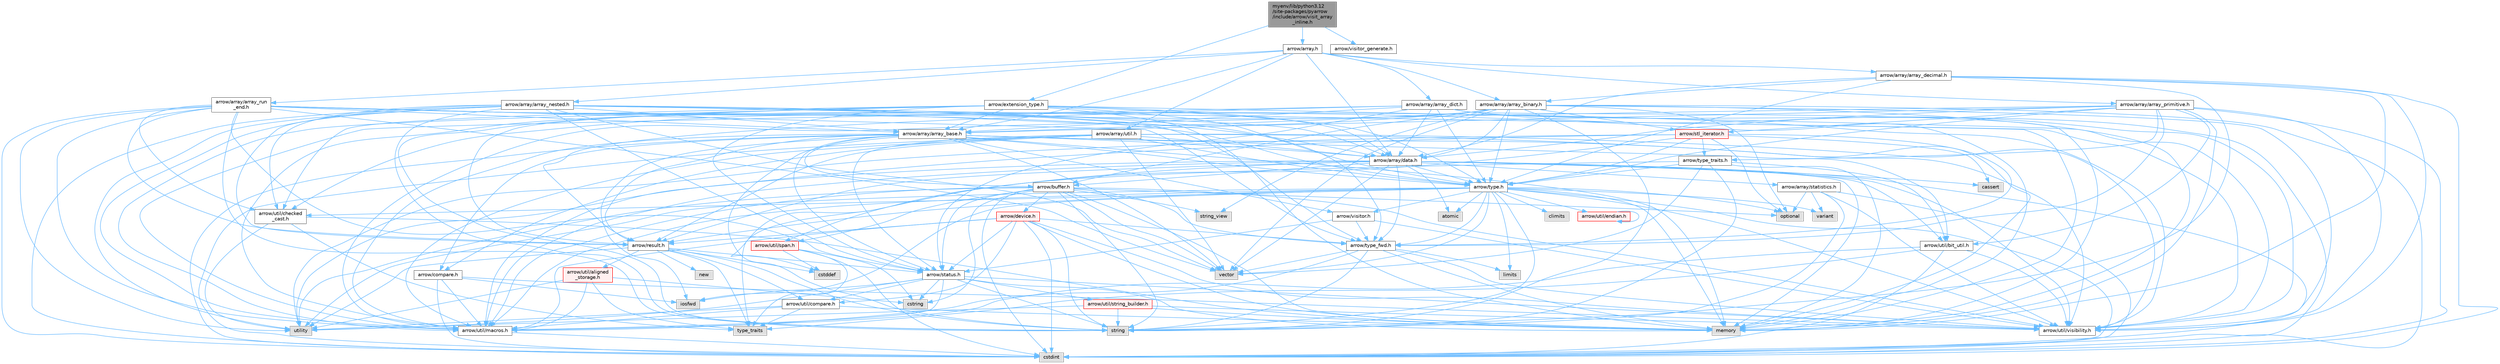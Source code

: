 digraph "myenv/lib/python3.12/site-packages/pyarrow/include/arrow/visit_array_inline.h"
{
 // LATEX_PDF_SIZE
  bgcolor="transparent";
  edge [fontname=Helvetica,fontsize=10,labelfontname=Helvetica,labelfontsize=10];
  node [fontname=Helvetica,fontsize=10,shape=box,height=0.2,width=0.4];
  Node1 [id="Node000001",label="myenv/lib/python3.12\l/site-packages/pyarrow\l/include/arrow/visit_array\l_inline.h",height=0.2,width=0.4,color="gray40", fillcolor="grey60", style="filled", fontcolor="black",tooltip=" "];
  Node1 -> Node2 [id="edge1_Node000001_Node000002",color="steelblue1",style="solid",tooltip=" "];
  Node2 [id="Node000002",label="arrow/array.h",height=0.2,width=0.4,color="grey40", fillcolor="white", style="filled",URL="$array_8h.html",tooltip=" "];
  Node2 -> Node3 [id="edge2_Node000002_Node000003",color="steelblue1",style="solid",tooltip=" "];
  Node3 [id="Node000003",label="arrow/array/array_base.h",height=0.2,width=0.4,color="grey40", fillcolor="white", style="filled",URL="$array__base_8h.html",tooltip=" "];
  Node3 -> Node4 [id="edge3_Node000003_Node000004",color="steelblue1",style="solid",tooltip=" "];
  Node4 [id="Node000004",label="cstdint",height=0.2,width=0.4,color="grey60", fillcolor="#E0E0E0", style="filled",tooltip=" "];
  Node3 -> Node5 [id="edge4_Node000003_Node000005",color="steelblue1",style="solid",tooltip=" "];
  Node5 [id="Node000005",label="iosfwd",height=0.2,width=0.4,color="grey60", fillcolor="#E0E0E0", style="filled",tooltip=" "];
  Node3 -> Node6 [id="edge5_Node000003_Node000006",color="steelblue1",style="solid",tooltip=" "];
  Node6 [id="Node000006",label="memory",height=0.2,width=0.4,color="grey60", fillcolor="#E0E0E0", style="filled",tooltip=" "];
  Node3 -> Node7 [id="edge6_Node000003_Node000007",color="steelblue1",style="solid",tooltip=" "];
  Node7 [id="Node000007",label="string",height=0.2,width=0.4,color="grey60", fillcolor="#E0E0E0", style="filled",tooltip=" "];
  Node3 -> Node8 [id="edge7_Node000003_Node000008",color="steelblue1",style="solid",tooltip=" "];
  Node8 [id="Node000008",label="vector",height=0.2,width=0.4,color="grey60", fillcolor="#E0E0E0", style="filled",tooltip=" "];
  Node3 -> Node9 [id="edge8_Node000003_Node000009",color="steelblue1",style="solid",tooltip=" "];
  Node9 [id="Node000009",label="arrow/array/data.h",height=0.2,width=0.4,color="grey40", fillcolor="white", style="filled",URL="$data_8h.html",tooltip=" "];
  Node9 -> Node10 [id="edge9_Node000009_Node000010",color="steelblue1",style="solid",tooltip=" "];
  Node10 [id="Node000010",label="atomic",height=0.2,width=0.4,color="grey60", fillcolor="#E0E0E0", style="filled",tooltip=" "];
  Node9 -> Node11 [id="edge10_Node000009_Node000011",color="steelblue1",style="solid",tooltip=" "];
  Node11 [id="Node000011",label="cassert",height=0.2,width=0.4,color="grey60", fillcolor="#E0E0E0", style="filled",tooltip=" "];
  Node9 -> Node4 [id="edge11_Node000009_Node000004",color="steelblue1",style="solid",tooltip=" "];
  Node9 -> Node6 [id="edge12_Node000009_Node000006",color="steelblue1",style="solid",tooltip=" "];
  Node9 -> Node12 [id="edge13_Node000009_Node000012",color="steelblue1",style="solid",tooltip=" "];
  Node12 [id="Node000012",label="utility",height=0.2,width=0.4,color="grey60", fillcolor="#E0E0E0", style="filled",tooltip=" "];
  Node9 -> Node8 [id="edge14_Node000009_Node000008",color="steelblue1",style="solid",tooltip=" "];
  Node9 -> Node13 [id="edge15_Node000009_Node000013",color="steelblue1",style="solid",tooltip=" "];
  Node13 [id="Node000013",label="arrow/array/statistics.h",height=0.2,width=0.4,color="grey40", fillcolor="white", style="filled",URL="$arrow_2array_2statistics_8h.html",tooltip=" "];
  Node13 -> Node4 [id="edge16_Node000013_Node000004",color="steelblue1",style="solid",tooltip=" "];
  Node13 -> Node14 [id="edge17_Node000013_Node000014",color="steelblue1",style="solid",tooltip=" "];
  Node14 [id="Node000014",label="optional",height=0.2,width=0.4,color="grey60", fillcolor="#E0E0E0", style="filled",tooltip=" "];
  Node13 -> Node7 [id="edge18_Node000013_Node000007",color="steelblue1",style="solid",tooltip=" "];
  Node13 -> Node15 [id="edge19_Node000013_Node000015",color="steelblue1",style="solid",tooltip=" "];
  Node15 [id="Node000015",label="variant",height=0.2,width=0.4,color="grey60", fillcolor="#E0E0E0", style="filled",tooltip=" "];
  Node13 -> Node16 [id="edge20_Node000013_Node000016",color="steelblue1",style="solid",tooltip=" "];
  Node16 [id="Node000016",label="arrow/util/visibility.h",height=0.2,width=0.4,color="grey40", fillcolor="white", style="filled",URL="$include_2arrow_2util_2visibility_8h.html",tooltip=" "];
  Node9 -> Node17 [id="edge21_Node000009_Node000017",color="steelblue1",style="solid",tooltip=" "];
  Node17 [id="Node000017",label="arrow/buffer.h",height=0.2,width=0.4,color="grey40", fillcolor="white", style="filled",URL="$buffer_8h.html",tooltip=" "];
  Node17 -> Node4 [id="edge22_Node000017_Node000004",color="steelblue1",style="solid",tooltip=" "];
  Node17 -> Node18 [id="edge23_Node000017_Node000018",color="steelblue1",style="solid",tooltip=" "];
  Node18 [id="Node000018",label="cstring",height=0.2,width=0.4,color="grey60", fillcolor="#E0E0E0", style="filled",tooltip=" "];
  Node17 -> Node6 [id="edge24_Node000017_Node000006",color="steelblue1",style="solid",tooltip=" "];
  Node17 -> Node14 [id="edge25_Node000017_Node000014",color="steelblue1",style="solid",tooltip=" "];
  Node17 -> Node7 [id="edge26_Node000017_Node000007",color="steelblue1",style="solid",tooltip=" "];
  Node17 -> Node19 [id="edge27_Node000017_Node000019",color="steelblue1",style="solid",tooltip=" "];
  Node19 [id="Node000019",label="string_view",height=0.2,width=0.4,color="grey60", fillcolor="#E0E0E0", style="filled",tooltip=" "];
  Node17 -> Node12 [id="edge28_Node000017_Node000012",color="steelblue1",style="solid",tooltip=" "];
  Node17 -> Node8 [id="edge29_Node000017_Node000008",color="steelblue1",style="solid",tooltip=" "];
  Node17 -> Node20 [id="edge30_Node000017_Node000020",color="steelblue1",style="solid",tooltip=" "];
  Node20 [id="Node000020",label="arrow/device.h",height=0.2,width=0.4,color="red", fillcolor="#FFF0F0", style="filled",URL="$device_8h.html",tooltip=" "];
  Node20 -> Node4 [id="edge31_Node000020_Node000004",color="steelblue1",style="solid",tooltip=" "];
  Node20 -> Node6 [id="edge32_Node000020_Node000006",color="steelblue1",style="solid",tooltip=" "];
  Node20 -> Node7 [id="edge33_Node000020_Node000007",color="steelblue1",style="solid",tooltip=" "];
  Node20 -> Node26 [id="edge34_Node000020_Node000026",color="steelblue1",style="solid",tooltip=" "];
  Node26 [id="Node000026",label="arrow/result.h",height=0.2,width=0.4,color="grey40", fillcolor="white", style="filled",URL="$result_8h.html",tooltip=" "];
  Node26 -> Node27 [id="edge35_Node000026_Node000027",color="steelblue1",style="solid",tooltip=" "];
  Node27 [id="Node000027",label="cstddef",height=0.2,width=0.4,color="grey60", fillcolor="#E0E0E0", style="filled",tooltip=" "];
  Node26 -> Node28 [id="edge36_Node000026_Node000028",color="steelblue1",style="solid",tooltip=" "];
  Node28 [id="Node000028",label="new",height=0.2,width=0.4,color="grey60", fillcolor="#E0E0E0", style="filled",tooltip=" "];
  Node26 -> Node7 [id="edge37_Node000026_Node000007",color="steelblue1",style="solid",tooltip=" "];
  Node26 -> Node29 [id="edge38_Node000026_Node000029",color="steelblue1",style="solid",tooltip=" "];
  Node29 [id="Node000029",label="type_traits",height=0.2,width=0.4,color="grey60", fillcolor="#E0E0E0", style="filled",tooltip=" "];
  Node26 -> Node12 [id="edge39_Node000026_Node000012",color="steelblue1",style="solid",tooltip=" "];
  Node26 -> Node30 [id="edge40_Node000026_Node000030",color="steelblue1",style="solid",tooltip=" "];
  Node30 [id="Node000030",label="arrow/status.h",height=0.2,width=0.4,color="grey40", fillcolor="white", style="filled",URL="$status_8h.html",tooltip=" "];
  Node30 -> Node18 [id="edge41_Node000030_Node000018",color="steelblue1",style="solid",tooltip=" "];
  Node30 -> Node5 [id="edge42_Node000030_Node000005",color="steelblue1",style="solid",tooltip=" "];
  Node30 -> Node6 [id="edge43_Node000030_Node000006",color="steelblue1",style="solid",tooltip=" "];
  Node30 -> Node7 [id="edge44_Node000030_Node000007",color="steelblue1",style="solid",tooltip=" "];
  Node30 -> Node12 [id="edge45_Node000030_Node000012",color="steelblue1",style="solid",tooltip=" "];
  Node30 -> Node31 [id="edge46_Node000030_Node000031",color="steelblue1",style="solid",tooltip=" "];
  Node31 [id="Node000031",label="arrow/util/compare.h",height=0.2,width=0.4,color="grey40", fillcolor="white", style="filled",URL="$util_2compare_8h.html",tooltip=" "];
  Node31 -> Node6 [id="edge47_Node000031_Node000006",color="steelblue1",style="solid",tooltip=" "];
  Node31 -> Node29 [id="edge48_Node000031_Node000029",color="steelblue1",style="solid",tooltip=" "];
  Node31 -> Node12 [id="edge49_Node000031_Node000012",color="steelblue1",style="solid",tooltip=" "];
  Node31 -> Node25 [id="edge50_Node000031_Node000025",color="steelblue1",style="solid",tooltip=" "];
  Node25 [id="Node000025",label="arrow/util/macros.h",height=0.2,width=0.4,color="grey40", fillcolor="white", style="filled",URL="$macros_8h.html",tooltip=" "];
  Node25 -> Node4 [id="edge51_Node000025_Node000004",color="steelblue1",style="solid",tooltip=" "];
  Node30 -> Node25 [id="edge52_Node000030_Node000025",color="steelblue1",style="solid",tooltip=" "];
  Node30 -> Node32 [id="edge53_Node000030_Node000032",color="steelblue1",style="solid",tooltip=" "];
  Node32 [id="Node000032",label="arrow/util/string_builder.h",height=0.2,width=0.4,color="red", fillcolor="#FFF0F0", style="filled",URL="$string__builder_8h.html",tooltip=" "];
  Node32 -> Node6 [id="edge54_Node000032_Node000006",color="steelblue1",style="solid",tooltip=" "];
  Node32 -> Node7 [id="edge55_Node000032_Node000007",color="steelblue1",style="solid",tooltip=" "];
  Node32 -> Node12 [id="edge56_Node000032_Node000012",color="steelblue1",style="solid",tooltip=" "];
  Node32 -> Node16 [id="edge57_Node000032_Node000016",color="steelblue1",style="solid",tooltip=" "];
  Node30 -> Node16 [id="edge58_Node000030_Node000016",color="steelblue1",style="solid",tooltip=" "];
  Node26 -> Node34 [id="edge59_Node000026_Node000034",color="steelblue1",style="solid",tooltip=" "];
  Node34 [id="Node000034",label="arrow/util/aligned\l_storage.h",height=0.2,width=0.4,color="red", fillcolor="#FFF0F0", style="filled",URL="$aligned__storage_8h.html",tooltip=" "];
  Node34 -> Node18 [id="edge60_Node000034_Node000018",color="steelblue1",style="solid",tooltip=" "];
  Node34 -> Node29 [id="edge61_Node000034_Node000029",color="steelblue1",style="solid",tooltip=" "];
  Node34 -> Node12 [id="edge62_Node000034_Node000012",color="steelblue1",style="solid",tooltip=" "];
  Node34 -> Node25 [id="edge63_Node000034_Node000025",color="steelblue1",style="solid",tooltip=" "];
  Node26 -> Node31 [id="edge64_Node000026_Node000031",color="steelblue1",style="solid",tooltip=" "];
  Node20 -> Node30 [id="edge65_Node000020_Node000030",color="steelblue1",style="solid",tooltip=" "];
  Node20 -> Node23 [id="edge66_Node000020_Node000023",color="steelblue1",style="solid",tooltip=" "];
  Node23 [id="Node000023",label="arrow/type_fwd.h",height=0.2,width=0.4,color="grey40", fillcolor="white", style="filled",URL="$arrow_2type__fwd_8h.html",tooltip=" "];
  Node23 -> Node24 [id="edge67_Node000023_Node000024",color="steelblue1",style="solid",tooltip=" "];
  Node24 [id="Node000024",label="limits",height=0.2,width=0.4,color="grey60", fillcolor="#E0E0E0", style="filled",tooltip=" "];
  Node23 -> Node6 [id="edge68_Node000023_Node000006",color="steelblue1",style="solid",tooltip=" "];
  Node23 -> Node7 [id="edge69_Node000023_Node000007",color="steelblue1",style="solid",tooltip=" "];
  Node23 -> Node8 [id="edge70_Node000023_Node000008",color="steelblue1",style="solid",tooltip=" "];
  Node23 -> Node25 [id="edge71_Node000023_Node000025",color="steelblue1",style="solid",tooltip=" "];
  Node23 -> Node16 [id="edge72_Node000023_Node000016",color="steelblue1",style="solid",tooltip=" "];
  Node20 -> Node31 [id="edge73_Node000020_Node000031",color="steelblue1",style="solid",tooltip=" "];
  Node20 -> Node25 [id="edge74_Node000020_Node000025",color="steelblue1",style="solid",tooltip=" "];
  Node20 -> Node16 [id="edge75_Node000020_Node000016",color="steelblue1",style="solid",tooltip=" "];
  Node17 -> Node30 [id="edge76_Node000017_Node000030",color="steelblue1",style="solid",tooltip=" "];
  Node17 -> Node23 [id="edge77_Node000017_Node000023",color="steelblue1",style="solid",tooltip=" "];
  Node17 -> Node25 [id="edge78_Node000017_Node000025",color="steelblue1",style="solid",tooltip=" "];
  Node17 -> Node36 [id="edge79_Node000017_Node000036",color="steelblue1",style="solid",tooltip=" "];
  Node36 [id="Node000036",label="arrow/util/span.h",height=0.2,width=0.4,color="red", fillcolor="#FFF0F0", style="filled",URL="$span_8h.html",tooltip=" "];
  Node36 -> Node27 [id="edge80_Node000036_Node000027",color="steelblue1",style="solid",tooltip=" "];
  Node36 -> Node4 [id="edge81_Node000036_Node000004",color="steelblue1",style="solid",tooltip=" "];
  Node36 -> Node18 [id="edge82_Node000036_Node000018",color="steelblue1",style="solid",tooltip=" "];
  Node36 -> Node29 [id="edge83_Node000036_Node000029",color="steelblue1",style="solid",tooltip=" "];
  Node17 -> Node16 [id="edge84_Node000017_Node000016",color="steelblue1",style="solid",tooltip=" "];
  Node9 -> Node26 [id="edge85_Node000009_Node000026",color="steelblue1",style="solid",tooltip=" "];
  Node9 -> Node38 [id="edge86_Node000009_Node000038",color="steelblue1",style="solid",tooltip=" "];
  Node38 [id="Node000038",label="arrow/type.h",height=0.2,width=0.4,color="grey40", fillcolor="white", style="filled",URL="$type_8h.html",tooltip=" "];
  Node38 -> Node10 [id="edge87_Node000038_Node000010",color="steelblue1",style="solid",tooltip=" "];
  Node38 -> Node39 [id="edge88_Node000038_Node000039",color="steelblue1",style="solid",tooltip=" "];
  Node39 [id="Node000039",label="climits",height=0.2,width=0.4,color="grey60", fillcolor="#E0E0E0", style="filled",tooltip=" "];
  Node38 -> Node4 [id="edge89_Node000038_Node000004",color="steelblue1",style="solid",tooltip=" "];
  Node38 -> Node5 [id="edge90_Node000038_Node000005",color="steelblue1",style="solid",tooltip=" "];
  Node38 -> Node24 [id="edge91_Node000038_Node000024",color="steelblue1",style="solid",tooltip=" "];
  Node38 -> Node6 [id="edge92_Node000038_Node000006",color="steelblue1",style="solid",tooltip=" "];
  Node38 -> Node14 [id="edge93_Node000038_Node000014",color="steelblue1",style="solid",tooltip=" "];
  Node38 -> Node7 [id="edge94_Node000038_Node000007",color="steelblue1",style="solid",tooltip=" "];
  Node38 -> Node12 [id="edge95_Node000038_Node000012",color="steelblue1",style="solid",tooltip=" "];
  Node38 -> Node15 [id="edge96_Node000038_Node000015",color="steelblue1",style="solid",tooltip=" "];
  Node38 -> Node8 [id="edge97_Node000038_Node000008",color="steelblue1",style="solid",tooltip=" "];
  Node38 -> Node26 [id="edge98_Node000038_Node000026",color="steelblue1",style="solid",tooltip=" "];
  Node38 -> Node23 [id="edge99_Node000038_Node000023",color="steelblue1",style="solid",tooltip=" "];
  Node38 -> Node40 [id="edge100_Node000038_Node000040",color="steelblue1",style="solid",tooltip=" "];
  Node40 [id="Node000040",label="arrow/util/checked\l_cast.h",height=0.2,width=0.4,color="grey40", fillcolor="white", style="filled",URL="$checked__cast_8h.html",tooltip=" "];
  Node40 -> Node6 [id="edge101_Node000040_Node000006",color="steelblue1",style="solid",tooltip=" "];
  Node40 -> Node29 [id="edge102_Node000040_Node000029",color="steelblue1",style="solid",tooltip=" "];
  Node40 -> Node12 [id="edge103_Node000040_Node000012",color="steelblue1",style="solid",tooltip=" "];
  Node38 -> Node41 [id="edge104_Node000038_Node000041",color="steelblue1",style="solid",tooltip=" "];
  Node41 [id="Node000041",label="arrow/util/endian.h",height=0.2,width=0.4,color="red", fillcolor="#FFF0F0", style="filled",URL="$endian_8h.html",tooltip=" "];
  Node41 -> Node41 [id="edge105_Node000041_Node000041",color="steelblue1",style="solid",tooltip=" "];
  Node38 -> Node25 [id="edge106_Node000038_Node000025",color="steelblue1",style="solid",tooltip=" "];
  Node38 -> Node16 [id="edge107_Node000038_Node000016",color="steelblue1",style="solid",tooltip=" "];
  Node38 -> Node46 [id="edge108_Node000038_Node000046",color="steelblue1",style="solid",tooltip=" "];
  Node46 [id="Node000046",label="arrow/visitor.h",height=0.2,width=0.4,color="grey40", fillcolor="white", style="filled",URL="$visitor_8h.html",tooltip=" "];
  Node46 -> Node30 [id="edge109_Node000046_Node000030",color="steelblue1",style="solid",tooltip=" "];
  Node46 -> Node23 [id="edge110_Node000046_Node000023",color="steelblue1",style="solid",tooltip=" "];
  Node46 -> Node16 [id="edge111_Node000046_Node000016",color="steelblue1",style="solid",tooltip=" "];
  Node9 -> Node23 [id="edge112_Node000009_Node000023",color="steelblue1",style="solid",tooltip=" "];
  Node9 -> Node47 [id="edge113_Node000009_Node000047",color="steelblue1",style="solid",tooltip=" "];
  Node47 [id="Node000047",label="arrow/util/bit_util.h",height=0.2,width=0.4,color="grey40", fillcolor="white", style="filled",URL="$bit__util_8h.html",tooltip=" "];
  Node47 -> Node4 [id="edge114_Node000047_Node000004",color="steelblue1",style="solid",tooltip=" "];
  Node47 -> Node29 [id="edge115_Node000047_Node000029",color="steelblue1",style="solid",tooltip=" "];
  Node47 -> Node25 [id="edge116_Node000047_Node000025",color="steelblue1",style="solid",tooltip=" "];
  Node47 -> Node16 [id="edge117_Node000047_Node000016",color="steelblue1",style="solid",tooltip=" "];
  Node9 -> Node25 [id="edge118_Node000009_Node000025",color="steelblue1",style="solid",tooltip=" "];
  Node9 -> Node36 [id="edge119_Node000009_Node000036",color="steelblue1",style="solid",tooltip=" "];
  Node9 -> Node16 [id="edge120_Node000009_Node000016",color="steelblue1",style="solid",tooltip=" "];
  Node3 -> Node17 [id="edge121_Node000003_Node000017",color="steelblue1",style="solid",tooltip=" "];
  Node3 -> Node48 [id="edge122_Node000003_Node000048",color="steelblue1",style="solid",tooltip=" "];
  Node48 [id="Node000048",label="arrow/compare.h",height=0.2,width=0.4,color="grey40", fillcolor="white", style="filled",URL="$compare_8h.html",tooltip=" "];
  Node48 -> Node4 [id="edge123_Node000048_Node000004",color="steelblue1",style="solid",tooltip=" "];
  Node48 -> Node5 [id="edge124_Node000048_Node000005",color="steelblue1",style="solid",tooltip=" "];
  Node48 -> Node25 [id="edge125_Node000048_Node000025",color="steelblue1",style="solid",tooltip=" "];
  Node48 -> Node16 [id="edge126_Node000048_Node000016",color="steelblue1",style="solid",tooltip=" "];
  Node3 -> Node26 [id="edge127_Node000003_Node000026",color="steelblue1",style="solid",tooltip=" "];
  Node3 -> Node30 [id="edge128_Node000003_Node000030",color="steelblue1",style="solid",tooltip=" "];
  Node3 -> Node38 [id="edge129_Node000003_Node000038",color="steelblue1",style="solid",tooltip=" "];
  Node3 -> Node47 [id="edge130_Node000003_Node000047",color="steelblue1",style="solid",tooltip=" "];
  Node3 -> Node25 [id="edge131_Node000003_Node000025",color="steelblue1",style="solid",tooltip=" "];
  Node3 -> Node16 [id="edge132_Node000003_Node000016",color="steelblue1",style="solid",tooltip=" "];
  Node3 -> Node46 [id="edge133_Node000003_Node000046",color="steelblue1",style="solid",tooltip=" "];
  Node2 -> Node49 [id="edge134_Node000002_Node000049",color="steelblue1",style="solid",tooltip=" "];
  Node49 [id="Node000049",label="arrow/array/array_binary.h",height=0.2,width=0.4,color="grey40", fillcolor="white", style="filled",URL="$array__binary_8h.html",tooltip=" "];
  Node49 -> Node4 [id="edge135_Node000049_Node000004",color="steelblue1",style="solid",tooltip=" "];
  Node49 -> Node6 [id="edge136_Node000049_Node000006",color="steelblue1",style="solid",tooltip=" "];
  Node49 -> Node14 [id="edge137_Node000049_Node000014",color="steelblue1",style="solid",tooltip=" "];
  Node49 -> Node7 [id="edge138_Node000049_Node000007",color="steelblue1",style="solid",tooltip=" "];
  Node49 -> Node19 [id="edge139_Node000049_Node000019",color="steelblue1",style="solid",tooltip=" "];
  Node49 -> Node8 [id="edge140_Node000049_Node000008",color="steelblue1",style="solid",tooltip=" "];
  Node49 -> Node3 [id="edge141_Node000049_Node000003",color="steelblue1",style="solid",tooltip=" "];
  Node49 -> Node9 [id="edge142_Node000049_Node000009",color="steelblue1",style="solid",tooltip=" "];
  Node49 -> Node17 [id="edge143_Node000049_Node000017",color="steelblue1",style="solid",tooltip=" "];
  Node49 -> Node50 [id="edge144_Node000049_Node000050",color="steelblue1",style="solid",tooltip=" "];
  Node50 [id="Node000050",label="arrow/stl_iterator.h",height=0.2,width=0.4,color="red", fillcolor="#FFF0F0", style="filled",URL="$stl__iterator_8h.html",tooltip=" "];
  Node50 -> Node11 [id="edge145_Node000050_Node000011",color="steelblue1",style="solid",tooltip=" "];
  Node50 -> Node27 [id="edge146_Node000050_Node000027",color="steelblue1",style="solid",tooltip=" "];
  Node50 -> Node14 [id="edge147_Node000050_Node000014",color="steelblue1",style="solid",tooltip=" "];
  Node50 -> Node12 [id="edge148_Node000050_Node000012",color="steelblue1",style="solid",tooltip=" "];
  Node50 -> Node38 [id="edge149_Node000050_Node000038",color="steelblue1",style="solid",tooltip=" "];
  Node50 -> Node23 [id="edge150_Node000050_Node000023",color="steelblue1",style="solid",tooltip=" "];
  Node50 -> Node55 [id="edge151_Node000050_Node000055",color="steelblue1",style="solid",tooltip=" "];
  Node55 [id="Node000055",label="arrow/type_traits.h",height=0.2,width=0.4,color="grey40", fillcolor="white", style="filled",URL="$include_2arrow_2type__traits_8h.html",tooltip=" "];
  Node55 -> Node6 [id="edge152_Node000055_Node000006",color="steelblue1",style="solid",tooltip=" "];
  Node55 -> Node7 [id="edge153_Node000055_Node000007",color="steelblue1",style="solid",tooltip=" "];
  Node55 -> Node29 [id="edge154_Node000055_Node000029",color="steelblue1",style="solid",tooltip=" "];
  Node55 -> Node8 [id="edge155_Node000055_Node000008",color="steelblue1",style="solid",tooltip=" "];
  Node55 -> Node38 [id="edge156_Node000055_Node000038",color="steelblue1",style="solid",tooltip=" "];
  Node55 -> Node47 [id="edge157_Node000055_Node000047",color="steelblue1",style="solid",tooltip=" "];
  Node50 -> Node25 [id="edge158_Node000050_Node000025",color="steelblue1",style="solid",tooltip=" "];
  Node49 -> Node38 [id="edge159_Node000049_Node000038",color="steelblue1",style="solid",tooltip=" "];
  Node49 -> Node40 [id="edge160_Node000049_Node000040",color="steelblue1",style="solid",tooltip=" "];
  Node49 -> Node25 [id="edge161_Node000049_Node000025",color="steelblue1",style="solid",tooltip=" "];
  Node49 -> Node16 [id="edge162_Node000049_Node000016",color="steelblue1",style="solid",tooltip=" "];
  Node2 -> Node56 [id="edge163_Node000002_Node000056",color="steelblue1",style="solid",tooltip=" "];
  Node56 [id="Node000056",label="arrow/array/array_decimal.h",height=0.2,width=0.4,color="grey40", fillcolor="white", style="filled",URL="$array__decimal_8h.html",tooltip=" "];
  Node56 -> Node4 [id="edge164_Node000056_Node000004",color="steelblue1",style="solid",tooltip=" "];
  Node56 -> Node6 [id="edge165_Node000056_Node000006",color="steelblue1",style="solid",tooltip=" "];
  Node56 -> Node7 [id="edge166_Node000056_Node000007",color="steelblue1",style="solid",tooltip=" "];
  Node56 -> Node49 [id="edge167_Node000056_Node000049",color="steelblue1",style="solid",tooltip=" "];
  Node56 -> Node9 [id="edge168_Node000056_Node000009",color="steelblue1",style="solid",tooltip=" "];
  Node56 -> Node38 [id="edge169_Node000056_Node000038",color="steelblue1",style="solid",tooltip=" "];
  Node56 -> Node16 [id="edge170_Node000056_Node000016",color="steelblue1",style="solid",tooltip=" "];
  Node2 -> Node57 [id="edge171_Node000002_Node000057",color="steelblue1",style="solid",tooltip=" "];
  Node57 [id="Node000057",label="arrow/array/array_dict.h",height=0.2,width=0.4,color="grey40", fillcolor="white", style="filled",URL="$array__dict_8h.html",tooltip=" "];
  Node57 -> Node4 [id="edge172_Node000057_Node000004",color="steelblue1",style="solid",tooltip=" "];
  Node57 -> Node6 [id="edge173_Node000057_Node000006",color="steelblue1",style="solid",tooltip=" "];
  Node57 -> Node3 [id="edge174_Node000057_Node000003",color="steelblue1",style="solid",tooltip=" "];
  Node57 -> Node9 [id="edge175_Node000057_Node000009",color="steelblue1",style="solid",tooltip=" "];
  Node57 -> Node26 [id="edge176_Node000057_Node000026",color="steelblue1",style="solid",tooltip=" "];
  Node57 -> Node30 [id="edge177_Node000057_Node000030",color="steelblue1",style="solid",tooltip=" "];
  Node57 -> Node38 [id="edge178_Node000057_Node000038",color="steelblue1",style="solid",tooltip=" "];
  Node57 -> Node25 [id="edge179_Node000057_Node000025",color="steelblue1",style="solid",tooltip=" "];
  Node57 -> Node16 [id="edge180_Node000057_Node000016",color="steelblue1",style="solid",tooltip=" "];
  Node2 -> Node58 [id="edge181_Node000002_Node000058",color="steelblue1",style="solid",tooltip=" "];
  Node58 [id="Node000058",label="arrow/array/array_nested.h",height=0.2,width=0.4,color="grey40", fillcolor="white", style="filled",URL="$array__nested_8h.html",tooltip=" "];
  Node58 -> Node4 [id="edge182_Node000058_Node000004",color="steelblue1",style="solid",tooltip=" "];
  Node58 -> Node6 [id="edge183_Node000058_Node000006",color="steelblue1",style="solid",tooltip=" "];
  Node58 -> Node7 [id="edge184_Node000058_Node000007",color="steelblue1",style="solid",tooltip=" "];
  Node58 -> Node12 [id="edge185_Node000058_Node000012",color="steelblue1",style="solid",tooltip=" "];
  Node58 -> Node8 [id="edge186_Node000058_Node000008",color="steelblue1",style="solid",tooltip=" "];
  Node58 -> Node3 [id="edge187_Node000058_Node000003",color="steelblue1",style="solid",tooltip=" "];
  Node58 -> Node9 [id="edge188_Node000058_Node000009",color="steelblue1",style="solid",tooltip=" "];
  Node58 -> Node26 [id="edge189_Node000058_Node000026",color="steelblue1",style="solid",tooltip=" "];
  Node58 -> Node30 [id="edge190_Node000058_Node000030",color="steelblue1",style="solid",tooltip=" "];
  Node58 -> Node38 [id="edge191_Node000058_Node000038",color="steelblue1",style="solid",tooltip=" "];
  Node58 -> Node23 [id="edge192_Node000058_Node000023",color="steelblue1",style="solid",tooltip=" "];
  Node58 -> Node40 [id="edge193_Node000058_Node000040",color="steelblue1",style="solid",tooltip=" "];
  Node58 -> Node25 [id="edge194_Node000058_Node000025",color="steelblue1",style="solid",tooltip=" "];
  Node58 -> Node16 [id="edge195_Node000058_Node000016",color="steelblue1",style="solid",tooltip=" "];
  Node2 -> Node59 [id="edge196_Node000002_Node000059",color="steelblue1",style="solid",tooltip=" "];
  Node59 [id="Node000059",label="arrow/array/array_primitive.h",height=0.2,width=0.4,color="grey40", fillcolor="white", style="filled",URL="$array__primitive_8h.html",tooltip=" "];
  Node59 -> Node4 [id="edge197_Node000059_Node000004",color="steelblue1",style="solid",tooltip=" "];
  Node59 -> Node6 [id="edge198_Node000059_Node000006",color="steelblue1",style="solid",tooltip=" "];
  Node59 -> Node3 [id="edge199_Node000059_Node000003",color="steelblue1",style="solid",tooltip=" "];
  Node59 -> Node9 [id="edge200_Node000059_Node000009",color="steelblue1",style="solid",tooltip=" "];
  Node59 -> Node50 [id="edge201_Node000059_Node000050",color="steelblue1",style="solid",tooltip=" "];
  Node59 -> Node38 [id="edge202_Node000059_Node000038",color="steelblue1",style="solid",tooltip=" "];
  Node59 -> Node23 [id="edge203_Node000059_Node000023",color="steelblue1",style="solid",tooltip=" "];
  Node59 -> Node55 [id="edge204_Node000059_Node000055",color="steelblue1",style="solid",tooltip=" "];
  Node59 -> Node47 [id="edge205_Node000059_Node000047",color="steelblue1",style="solid",tooltip=" "];
  Node59 -> Node25 [id="edge206_Node000059_Node000025",color="steelblue1",style="solid",tooltip=" "];
  Node59 -> Node16 [id="edge207_Node000059_Node000016",color="steelblue1",style="solid",tooltip=" "];
  Node2 -> Node60 [id="edge208_Node000002_Node000060",color="steelblue1",style="solid",tooltip=" "];
  Node60 [id="Node000060",label="arrow/array/array_run\l_end.h",height=0.2,width=0.4,color="grey40", fillcolor="white", style="filled",URL="$array__run__end_8h.html",tooltip=" "];
  Node60 -> Node4 [id="edge209_Node000060_Node000004",color="steelblue1",style="solid",tooltip=" "];
  Node60 -> Node6 [id="edge210_Node000060_Node000006",color="steelblue1",style="solid",tooltip=" "];
  Node60 -> Node7 [id="edge211_Node000060_Node000007",color="steelblue1",style="solid",tooltip=" "];
  Node60 -> Node12 [id="edge212_Node000060_Node000012",color="steelblue1",style="solid",tooltip=" "];
  Node60 -> Node8 [id="edge213_Node000060_Node000008",color="steelblue1",style="solid",tooltip=" "];
  Node60 -> Node3 [id="edge214_Node000060_Node000003",color="steelblue1",style="solid",tooltip=" "];
  Node60 -> Node9 [id="edge215_Node000060_Node000009",color="steelblue1",style="solid",tooltip=" "];
  Node60 -> Node26 [id="edge216_Node000060_Node000026",color="steelblue1",style="solid",tooltip=" "];
  Node60 -> Node30 [id="edge217_Node000060_Node000030",color="steelblue1",style="solid",tooltip=" "];
  Node60 -> Node38 [id="edge218_Node000060_Node000038",color="steelblue1",style="solid",tooltip=" "];
  Node60 -> Node23 [id="edge219_Node000060_Node000023",color="steelblue1",style="solid",tooltip=" "];
  Node60 -> Node40 [id="edge220_Node000060_Node000040",color="steelblue1",style="solid",tooltip=" "];
  Node60 -> Node25 [id="edge221_Node000060_Node000025",color="steelblue1",style="solid",tooltip=" "];
  Node60 -> Node16 [id="edge222_Node000060_Node000016",color="steelblue1",style="solid",tooltip=" "];
  Node2 -> Node9 [id="edge223_Node000002_Node000009",color="steelblue1",style="solid",tooltip=" "];
  Node2 -> Node61 [id="edge224_Node000002_Node000061",color="steelblue1",style="solid",tooltip=" "];
  Node61 [id="Node000061",label="arrow/array/util.h",height=0.2,width=0.4,color="grey40", fillcolor="white", style="filled",URL="$array_2util_8h.html",tooltip=" "];
  Node61 -> Node4 [id="edge225_Node000061_Node000004",color="steelblue1",style="solid",tooltip=" "];
  Node61 -> Node6 [id="edge226_Node000061_Node000006",color="steelblue1",style="solid",tooltip=" "];
  Node61 -> Node8 [id="edge227_Node000061_Node000008",color="steelblue1",style="solid",tooltip=" "];
  Node61 -> Node9 [id="edge228_Node000061_Node000009",color="steelblue1",style="solid",tooltip=" "];
  Node61 -> Node48 [id="edge229_Node000061_Node000048",color="steelblue1",style="solid",tooltip=" "];
  Node61 -> Node26 [id="edge230_Node000061_Node000026",color="steelblue1",style="solid",tooltip=" "];
  Node61 -> Node30 [id="edge231_Node000061_Node000030",color="steelblue1",style="solid",tooltip=" "];
  Node61 -> Node38 [id="edge232_Node000061_Node000038",color="steelblue1",style="solid",tooltip=" "];
  Node61 -> Node25 [id="edge233_Node000061_Node000025",color="steelblue1",style="solid",tooltip=" "];
  Node61 -> Node16 [id="edge234_Node000061_Node000016",color="steelblue1",style="solid",tooltip=" "];
  Node1 -> Node62 [id="edge235_Node000001_Node000062",color="steelblue1",style="solid",tooltip=" "];
  Node62 [id="Node000062",label="arrow/extension_type.h",height=0.2,width=0.4,color="grey40", fillcolor="white", style="filled",URL="$include_2arrow_2extension__type_8h.html",tooltip=" "];
  Node62 -> Node6 [id="edge236_Node000062_Node000006",color="steelblue1",style="solid",tooltip=" "];
  Node62 -> Node7 [id="edge237_Node000062_Node000007",color="steelblue1",style="solid",tooltip=" "];
  Node62 -> Node3 [id="edge238_Node000062_Node000003",color="steelblue1",style="solid",tooltip=" "];
  Node62 -> Node9 [id="edge239_Node000062_Node000009",color="steelblue1",style="solid",tooltip=" "];
  Node62 -> Node26 [id="edge240_Node000062_Node000026",color="steelblue1",style="solid",tooltip=" "];
  Node62 -> Node30 [id="edge241_Node000062_Node000030",color="steelblue1",style="solid",tooltip=" "];
  Node62 -> Node38 [id="edge242_Node000062_Node000038",color="steelblue1",style="solid",tooltip=" "];
  Node62 -> Node23 [id="edge243_Node000062_Node000023",color="steelblue1",style="solid",tooltip=" "];
  Node62 -> Node40 [id="edge244_Node000062_Node000040",color="steelblue1",style="solid",tooltip=" "];
  Node62 -> Node25 [id="edge245_Node000062_Node000025",color="steelblue1",style="solid",tooltip=" "];
  Node62 -> Node16 [id="edge246_Node000062_Node000016",color="steelblue1",style="solid",tooltip=" "];
  Node1 -> Node63 [id="edge247_Node000001_Node000063",color="steelblue1",style="solid",tooltip=" "];
  Node63 [id="Node000063",label="arrow/visitor_generate.h",height=0.2,width=0.4,color="grey40", fillcolor="white", style="filled",URL="$visitor__generate_8h.html",tooltip=" "];
}
